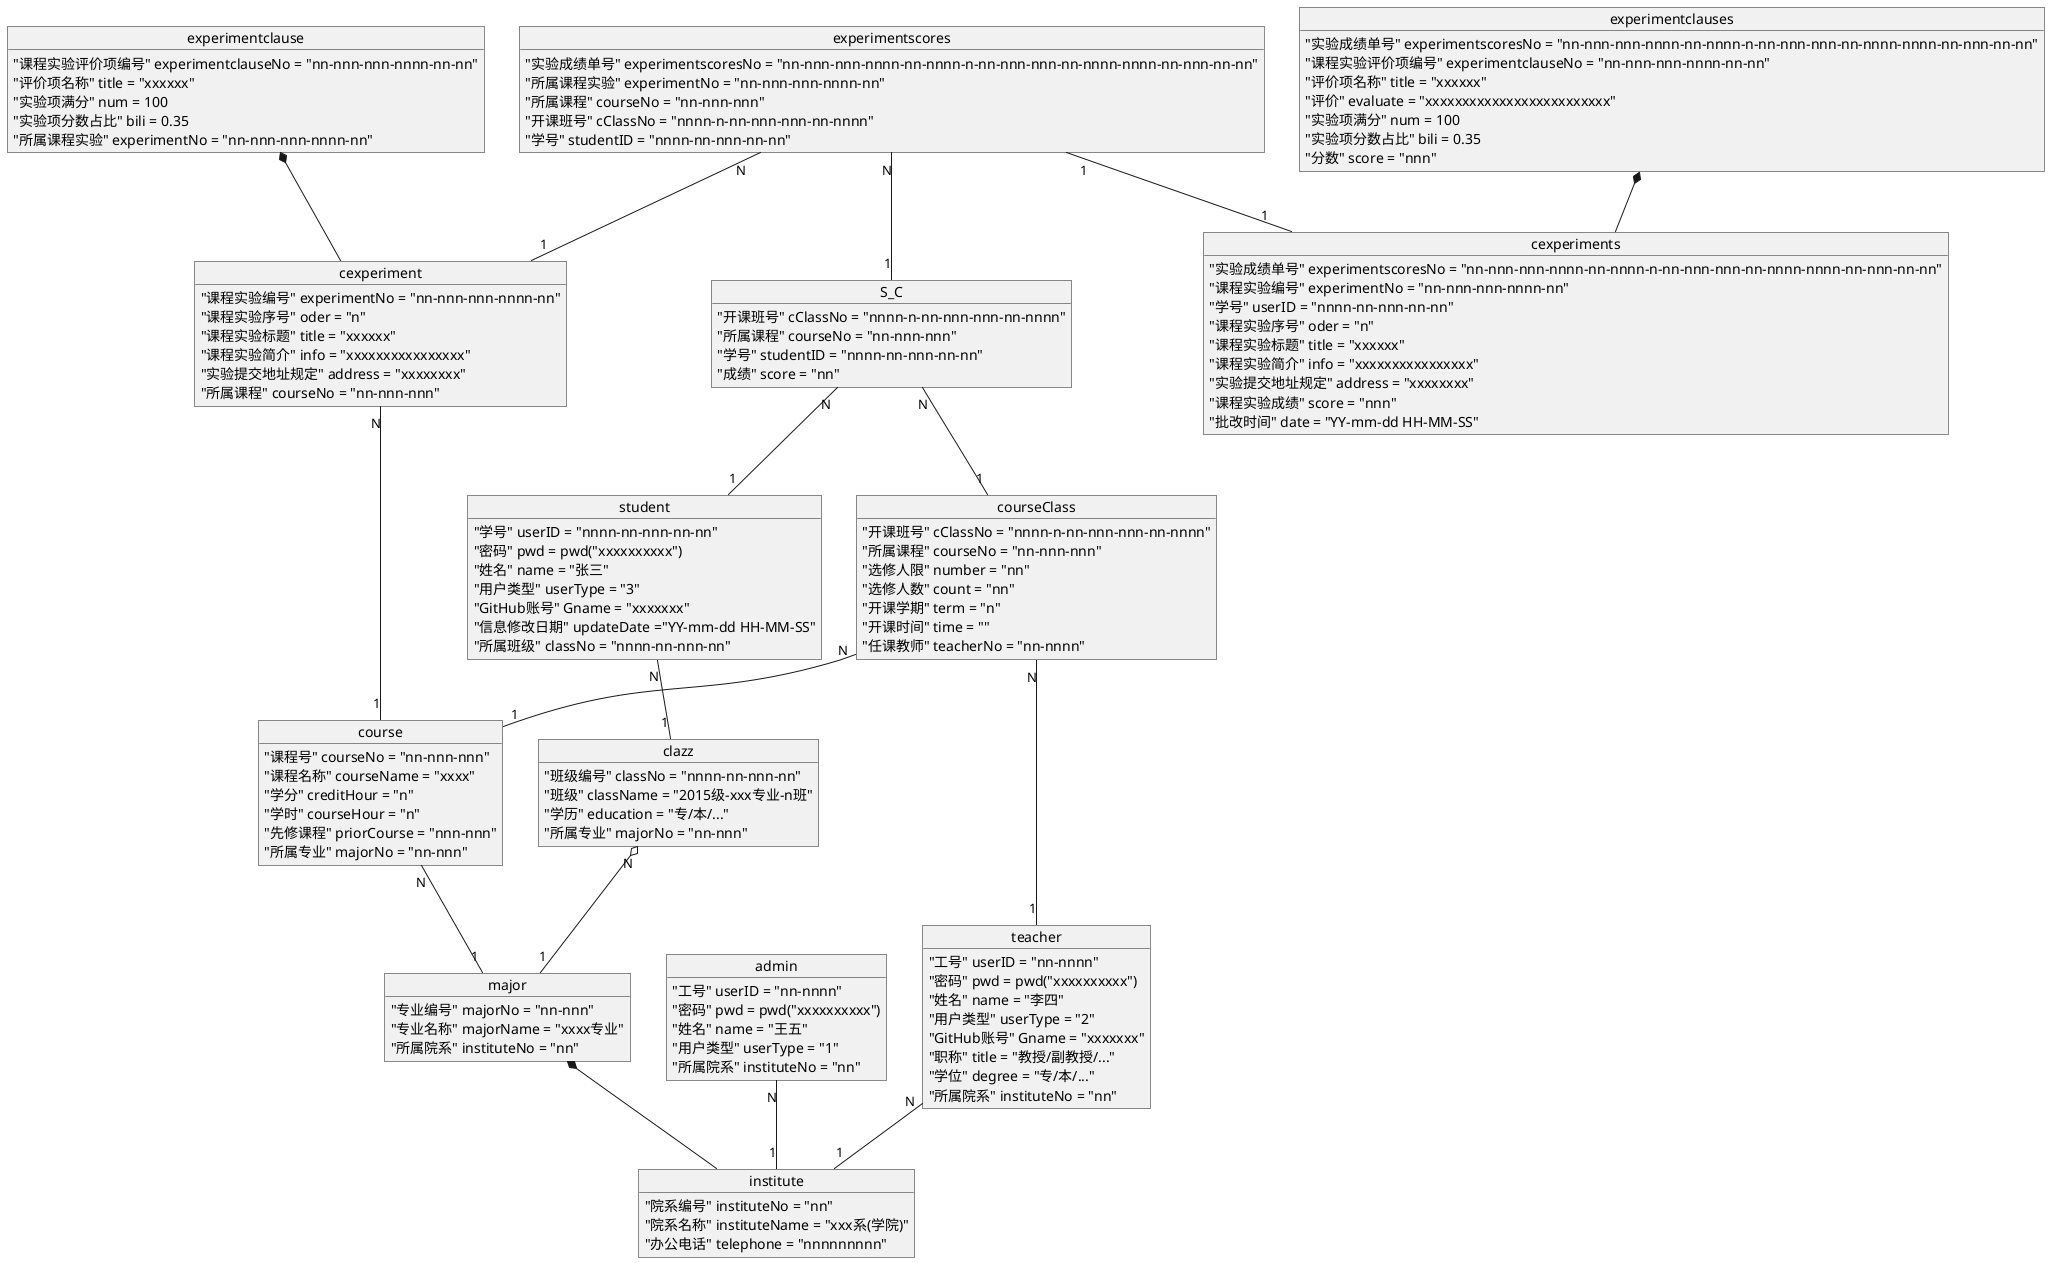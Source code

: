 @startuml 对象图-总
object student{
    "学号" userID = "nnnn-nn-nnn-nn-nn"
    "密码" pwd = pwd("xxxxxxxxxx")
    "姓名" name = "张三"
    "用户类型" userType = "3"
    "GitHub账号" Gname = "xxxxxxx"
    "信息修改日期" updateDate ="YY-mm-dd HH-MM-SS"
    "所属班级" classNo = "nnnn-nn-nnn-nn"
}

object teacher{
    "工号" userID = "nn-nnnn"
    "密码" pwd = pwd("xxxxxxxxxx")
    "姓名" name = "李四"
    "用户类型" userType = "2"
    "GitHub账号" Gname = "xxxxxxx"
    "职称" title = "教授/副教授/..."
    "学位" degree = "专/本/..."
    "所属院系" instituteNo = "nn"
}

object admin{
    "工号" userID = "nn-nnnn"
    "密码" pwd = pwd("xxxxxxxxxx")
    "姓名" name = "王五"
    "用户类型" userType = "1"
    "所属院系" instituteNo = "nn"
}

object clazz{
    "班级编号" classNo = "nnnn-nn-nnn-nn"
    "班级" className = "2015级-xxx专业-n班"
    "学历" education = "专/本/..."
    "所属专业" majorNo = "nn-nnn"
}

object major{
    "专业编号" majorNo = "nn-nnn"
    "专业名称" majorName = "xxxx专业"
    "所属院系" instituteNo = "nn"
}

object institute{
    "院系编号" instituteNo = "nn"
    "院系名称" instituteName = "xxx系(学院)"
    "办公电话" telephone = "nnnnnnnnn"
}

object cexperiment{
    "课程实验编号" experimentNo = "nn-nnn-nnn-nnnn-nn"
    "课程实验序号" oder = "n"
    "课程实验标题" title = "xxxxxx"
    "课程实验简介" info = "xxxxxxxxxxxxxxxx"
    "实验提交地址规定" address = "xxxxxxxx"
    "所属课程" courseNo = "nn-nnn-nnn"
}
object experimentclause{
    "课程实验评价项编号" experimentclauseNo = "nn-nnn-nnn-nnnn-nn-nn"
    "评价项名称" title = "xxxxxx"
    "实验项满分" num = 100
    "实验项分数占比" bili = 0.35
    "所属课程实验" experimentNo = "nn-nnn-nnn-nnnn-nn"
}


object course{
    "课程号" courseNo = "nn-nnn-nnn"
    "课程名称" courseName = "xxxx"
    "学分" creditHour = "n"
    "学时" courseHour = "n"
    "先修课程" priorCourse = "nnn-nnn"
    "所属专业" majorNo = "nn-nnn"
}

object courseClass{
    "开课班号" cClassNo = "nnnn-n-nn-nnn-nnn-nn-nnnn"
    "所属课程" courseNo = "nn-nnn-nnn"
    "选修人限" number = "nn"
    "选修人数" count = "nn"
    "开课学期" term = "n"
    "开课时间" time = ""
    "任课教师" teacherNo = "nn-nnnn"
}

object S_C{
    "开课班号" cClassNo = "nnnn-n-nn-nnn-nnn-nn-nnnn"
    "所属课程" courseNo = "nn-nnn-nnn"
    "学号" studentID = "nnnn-nn-nnn-nn-nn"
    "成绩" score = "nn"
}
object experimentscores{
    "实验成绩单号" experimentscoresNo = "nn-nnn-nnn-nnnn-nn-nnnn-n-nn-nnn-nnn-nn-nnnn-nnnn-nn-nnn-nn-nn"
    "所属课程实验" experimentNo = "nn-nnn-nnn-nnnn-nn"
    "所属课程" courseNo = "nn-nnn-nnn"
    "开课班号" cClassNo = "nnnn-n-nn-nnn-nnn-nn-nnnn"
    "学号" studentID = "nnnn-nn-nnn-nn-nn"
}
object cexperiments{
    "实验成绩单号" experimentscoresNo = "nn-nnn-nnn-nnnn-nn-nnnn-n-nn-nnn-nnn-nn-nnnn-nnnn-nn-nnn-nn-nn"
    "课程实验编号" experimentNo = "nn-nnn-nnn-nnnn-nn"
    "学号" userID = "nnnn-nn-nnn-nn-nn"
    "课程实验序号" oder = "n"
    "课程实验标题" title = "xxxxxx"
    "课程实验简介" info = "xxxxxxxxxxxxxxxx"
    "实验提交地址规定" address = "xxxxxxxx"
    "课程实验成绩" score = "nnn"
    "批改时间" date = "YY-mm-dd HH-MM-SS"
}
object experimentclauses{
    "实验成绩单号" experimentscoresNo = "nn-nnn-nnn-nnnn-nn-nnnn-n-nn-nnn-nnn-nn-nnnn-nnnn-nn-nnn-nn-nn"
    "课程实验评价项编号" experimentclauseNo = "nn-nnn-nnn-nnnn-nn-nn"
    "评价项名称" title = "xxxxxx"
    "评价" evaluate = "xxxxxxxxxxxxxxxxxxxxxxxxx"
    "实验项满分" num = 100
    "实验项分数占比" bili = 0.35
    "分数" score = "nnn"
}
student "N" -- "1" clazz
clazz "N" o-- "1" major
major *-- institute
teacher "N" -- "1" institute
admin "N" -- "1" institute
S_C "N" -- "1" student
S_C "N" -- "1" courseClass
courseClass "N" -- "1" course
courseClass "N" -- "1" teacher
course "N" -- "1" major
experimentclause *-- cexperiment
cexperiment "N" -- "1" course
experimentscores "N" -- "1" S_C
experimentscores "N" -- "1" cexperiment
experimentclauses *-- cexperiments
experimentscores "1"--"1" cexperiments
@enduml
